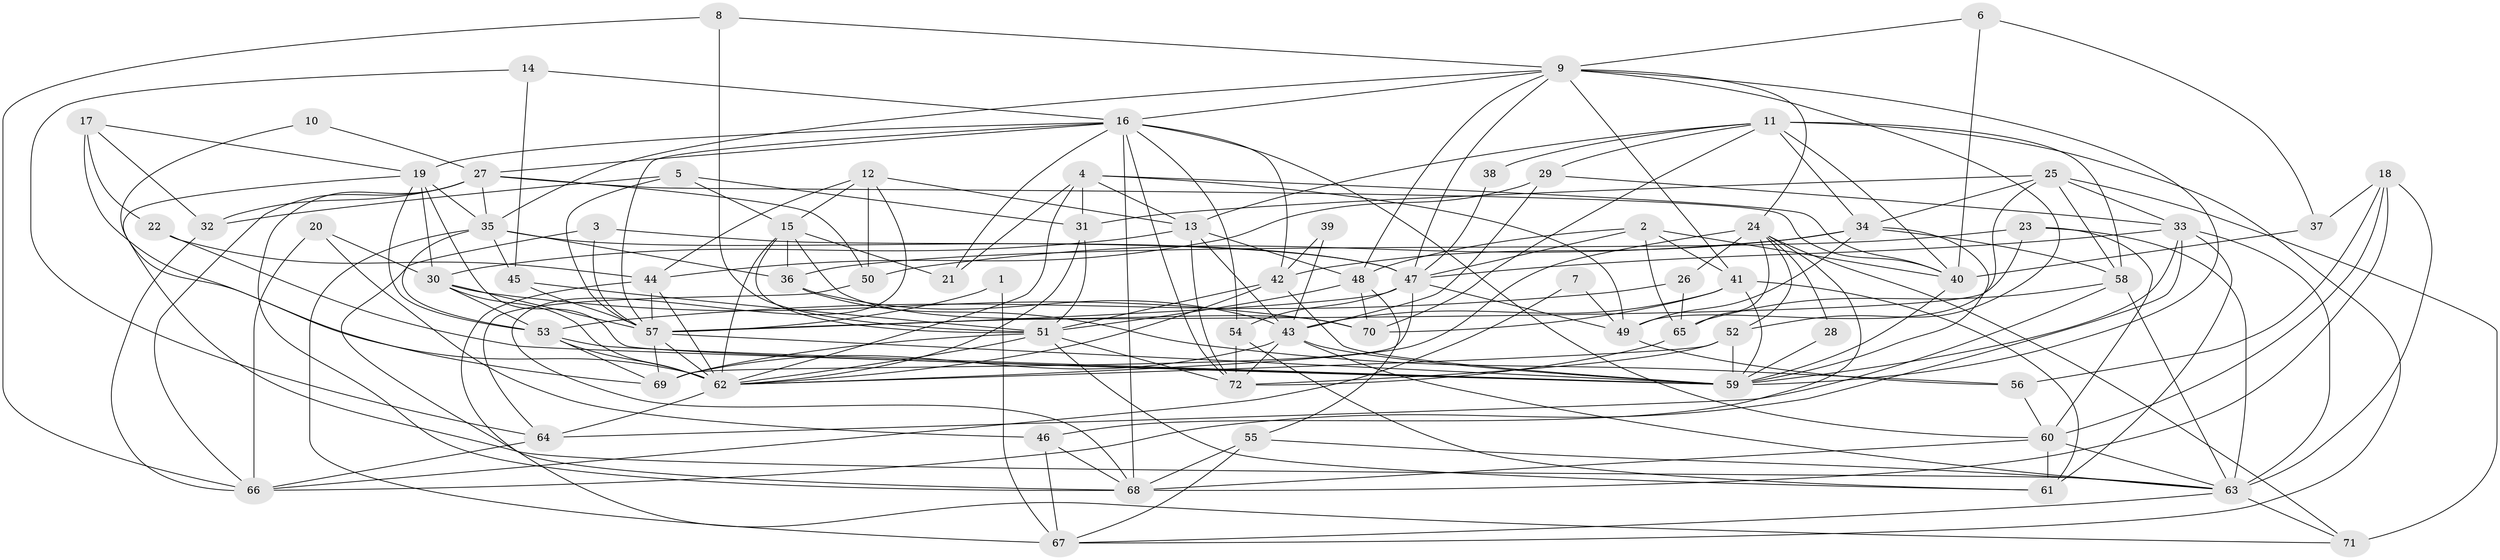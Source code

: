 // original degree distribution, {4: 0.2569444444444444, 2: 0.125, 6: 0.11805555555555555, 3: 0.2916666666666667, 5: 0.1597222222222222, 7: 0.04861111111111111}
// Generated by graph-tools (version 1.1) at 2025/26/03/09/25 03:26:16]
// undirected, 72 vertices, 206 edges
graph export_dot {
graph [start="1"]
  node [color=gray90,style=filled];
  1;
  2;
  3;
  4;
  5;
  6;
  7;
  8;
  9;
  10;
  11;
  12;
  13;
  14;
  15;
  16;
  17;
  18;
  19;
  20;
  21;
  22;
  23;
  24;
  25;
  26;
  27;
  28;
  29;
  30;
  31;
  32;
  33;
  34;
  35;
  36;
  37;
  38;
  39;
  40;
  41;
  42;
  43;
  44;
  45;
  46;
  47;
  48;
  49;
  50;
  51;
  52;
  53;
  54;
  55;
  56;
  57;
  58;
  59;
  60;
  61;
  62;
  63;
  64;
  65;
  66;
  67;
  68;
  69;
  70;
  71;
  72;
  1 -- 57 [weight=1.0];
  1 -- 67 [weight=2.0];
  2 -- 40 [weight=1.0];
  2 -- 41 [weight=1.0];
  2 -- 47 [weight=1.0];
  2 -- 48 [weight=1.0];
  2 -- 65 [weight=1.0];
  3 -- 47 [weight=1.0];
  3 -- 57 [weight=1.0];
  3 -- 68 [weight=1.0];
  4 -- 13 [weight=1.0];
  4 -- 21 [weight=1.0];
  4 -- 31 [weight=1.0];
  4 -- 40 [weight=1.0];
  4 -- 49 [weight=1.0];
  4 -- 62 [weight=1.0];
  5 -- 15 [weight=1.0];
  5 -- 31 [weight=1.0];
  5 -- 32 [weight=1.0];
  5 -- 57 [weight=1.0];
  6 -- 9 [weight=1.0];
  6 -- 37 [weight=1.0];
  6 -- 40 [weight=1.0];
  7 -- 49 [weight=1.0];
  7 -- 66 [weight=1.0];
  8 -- 9 [weight=1.0];
  8 -- 51 [weight=1.0];
  8 -- 66 [weight=1.0];
  9 -- 16 [weight=1.0];
  9 -- 24 [weight=1.0];
  9 -- 35 [weight=1.0];
  9 -- 41 [weight=1.0];
  9 -- 47 [weight=1.0];
  9 -- 48 [weight=1.0];
  9 -- 52 [weight=1.0];
  9 -- 59 [weight=1.0];
  10 -- 27 [weight=1.0];
  10 -- 69 [weight=1.0];
  11 -- 13 [weight=1.0];
  11 -- 29 [weight=1.0];
  11 -- 34 [weight=1.0];
  11 -- 38 [weight=1.0];
  11 -- 40 [weight=1.0];
  11 -- 58 [weight=1.0];
  11 -- 67 [weight=1.0];
  11 -- 70 [weight=1.0];
  12 -- 13 [weight=1.0];
  12 -- 15 [weight=1.0];
  12 -- 44 [weight=1.0];
  12 -- 50 [weight=1.0];
  12 -- 68 [weight=1.0];
  13 -- 30 [weight=1.0];
  13 -- 43 [weight=1.0];
  13 -- 48 [weight=1.0];
  13 -- 72 [weight=1.0];
  14 -- 16 [weight=1.0];
  14 -- 45 [weight=1.0];
  14 -- 64 [weight=1.0];
  15 -- 21 [weight=1.0];
  15 -- 36 [weight=2.0];
  15 -- 51 [weight=1.0];
  15 -- 62 [weight=2.0];
  15 -- 70 [weight=1.0];
  16 -- 19 [weight=1.0];
  16 -- 21 [weight=1.0];
  16 -- 27 [weight=1.0];
  16 -- 42 [weight=1.0];
  16 -- 54 [weight=1.0];
  16 -- 57 [weight=1.0];
  16 -- 60 [weight=1.0];
  16 -- 68 [weight=1.0];
  16 -- 72 [weight=1.0];
  17 -- 19 [weight=1.0];
  17 -- 22 [weight=1.0];
  17 -- 32 [weight=1.0];
  17 -- 62 [weight=2.0];
  18 -- 37 [weight=1.0];
  18 -- 56 [weight=1.0];
  18 -- 60 [weight=1.0];
  18 -- 63 [weight=1.0];
  18 -- 68 [weight=1.0];
  19 -- 30 [weight=1.0];
  19 -- 35 [weight=1.0];
  19 -- 53 [weight=1.0];
  19 -- 59 [weight=1.0];
  19 -- 63 [weight=1.0];
  20 -- 30 [weight=1.0];
  20 -- 46 [weight=1.0];
  20 -- 66 [weight=1.0];
  22 -- 44 [weight=1.0];
  22 -- 59 [weight=1.0];
  23 -- 36 [weight=1.0];
  23 -- 57 [weight=2.0];
  23 -- 60 [weight=1.0];
  23 -- 63 [weight=2.0];
  24 -- 26 [weight=1.0];
  24 -- 28 [weight=1.0];
  24 -- 46 [weight=1.0];
  24 -- 52 [weight=1.0];
  24 -- 62 [weight=1.0];
  24 -- 65 [weight=1.0];
  24 -- 71 [weight=1.0];
  25 -- 31 [weight=1.0];
  25 -- 33 [weight=1.0];
  25 -- 34 [weight=1.0];
  25 -- 49 [weight=1.0];
  25 -- 58 [weight=1.0];
  25 -- 71 [weight=1.0];
  26 -- 53 [weight=1.0];
  26 -- 65 [weight=2.0];
  27 -- 32 [weight=1.0];
  27 -- 35 [weight=1.0];
  27 -- 40 [weight=1.0];
  27 -- 50 [weight=1.0];
  27 -- 66 [weight=1.0];
  27 -- 68 [weight=1.0];
  28 -- 59 [weight=1.0];
  29 -- 33 [weight=1.0];
  29 -- 43 [weight=1.0];
  29 -- 44 [weight=1.0];
  30 -- 53 [weight=1.0];
  30 -- 57 [weight=1.0];
  30 -- 62 [weight=1.0];
  30 -- 70 [weight=1.0];
  31 -- 51 [weight=1.0];
  31 -- 62 [weight=1.0];
  32 -- 66 [weight=1.0];
  33 -- 47 [weight=1.0];
  33 -- 59 [weight=1.0];
  33 -- 61 [weight=1.0];
  33 -- 63 [weight=2.0];
  33 -- 66 [weight=1.0];
  34 -- 42 [weight=1.0];
  34 -- 49 [weight=1.0];
  34 -- 50 [weight=1.0];
  34 -- 58 [weight=1.0];
  34 -- 59 [weight=1.0];
  35 -- 36 [weight=1.0];
  35 -- 45 [weight=1.0];
  35 -- 47 [weight=2.0];
  35 -- 53 [weight=1.0];
  35 -- 67 [weight=1.0];
  36 -- 43 [weight=1.0];
  36 -- 56 [weight=1.0];
  37 -- 40 [weight=1.0];
  38 -- 47 [weight=1.0];
  39 -- 42 [weight=1.0];
  39 -- 43 [weight=1.0];
  40 -- 59 [weight=1.0];
  41 -- 43 [weight=1.0];
  41 -- 59 [weight=1.0];
  41 -- 61 [weight=1.0];
  41 -- 70 [weight=1.0];
  42 -- 51 [weight=1.0];
  42 -- 59 [weight=1.0];
  42 -- 62 [weight=1.0];
  43 -- 59 [weight=1.0];
  43 -- 63 [weight=1.0];
  43 -- 69 [weight=1.0];
  43 -- 72 [weight=1.0];
  44 -- 57 [weight=1.0];
  44 -- 62 [weight=1.0];
  44 -- 71 [weight=1.0];
  45 -- 51 [weight=1.0];
  45 -- 57 [weight=1.0];
  46 -- 67 [weight=1.0];
  46 -- 68 [weight=1.0];
  47 -- 49 [weight=1.0];
  47 -- 54 [weight=1.0];
  47 -- 57 [weight=1.0];
  47 -- 69 [weight=1.0];
  48 -- 51 [weight=1.0];
  48 -- 55 [weight=1.0];
  48 -- 70 [weight=1.0];
  49 -- 56 [weight=1.0];
  50 -- 64 [weight=1.0];
  51 -- 61 [weight=1.0];
  51 -- 62 [weight=1.0];
  51 -- 69 [weight=1.0];
  51 -- 72 [weight=1.0];
  52 -- 59 [weight=1.0];
  52 -- 62 [weight=1.0];
  52 -- 72 [weight=1.0];
  53 -- 59 [weight=1.0];
  53 -- 62 [weight=1.0];
  53 -- 69 [weight=1.0];
  54 -- 61 [weight=1.0];
  54 -- 72 [weight=1.0];
  55 -- 63 [weight=1.0];
  55 -- 67 [weight=1.0];
  55 -- 68 [weight=1.0];
  56 -- 60 [weight=1.0];
  57 -- 59 [weight=1.0];
  57 -- 62 [weight=1.0];
  57 -- 69 [weight=1.0];
  58 -- 63 [weight=1.0];
  58 -- 64 [weight=1.0];
  58 -- 65 [weight=1.0];
  60 -- 61 [weight=1.0];
  60 -- 63 [weight=1.0];
  60 -- 68 [weight=1.0];
  62 -- 64 [weight=1.0];
  63 -- 67 [weight=1.0];
  63 -- 71 [weight=1.0];
  64 -- 66 [weight=1.0];
  65 -- 72 [weight=1.0];
}
